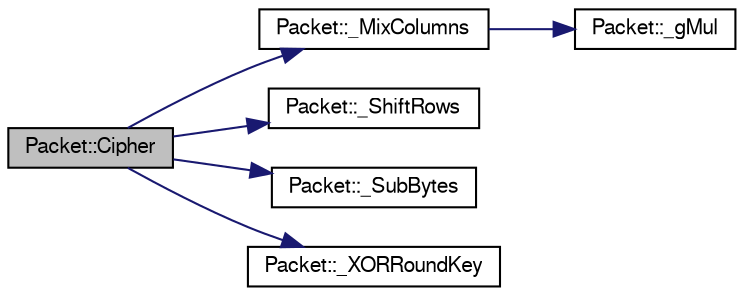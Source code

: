 digraph G
{
  edge [fontname="FreeSans",fontsize="10",labelfontname="FreeSans",labelfontsize="10"];
  node [fontname="FreeSans",fontsize="10",shape=record];
  rankdir=LR;
  Node1 [label="Packet::Cipher",height=0.2,width=0.4,color="black", fillcolor="grey75", style="filled" fontcolor="black"];
  Node1 -> Node2 [color="midnightblue",fontsize="10",style="solid",fontname="FreeSans"];
  Node2 [label="Packet::_MixColumns",height=0.2,width=0.4,color="black", fillcolor="white", style="filled",URL="$class_packet.html#aed5404cc1e14eb942b9898087567024a"];
  Node2 -> Node3 [color="midnightblue",fontsize="10",style="solid",fontname="FreeSans"];
  Node3 [label="Packet::_gMul",height=0.2,width=0.4,color="black", fillcolor="white", style="filled",URL="$class_packet.html#ae2880e47fb958abeb1f4962b83e6276d"];
  Node1 -> Node4 [color="midnightblue",fontsize="10",style="solid",fontname="FreeSans"];
  Node4 [label="Packet::_ShiftRows",height=0.2,width=0.4,color="black", fillcolor="white", style="filled",URL="$class_packet.html#ae1adeba52582aeea1cc0b38185a2d89d"];
  Node1 -> Node5 [color="midnightblue",fontsize="10",style="solid",fontname="FreeSans"];
  Node5 [label="Packet::_SubBytes",height=0.2,width=0.4,color="black", fillcolor="white", style="filled",URL="$class_packet.html#ab8c7eff544c8131ea61173758428831e"];
  Node1 -> Node6 [color="midnightblue",fontsize="10",style="solid",fontname="FreeSans"];
  Node6 [label="Packet::_XORRoundKey",height=0.2,width=0.4,color="black", fillcolor="white", style="filled",URL="$class_packet.html#a84e5482972722419c55ed281a30971ea"];
}
